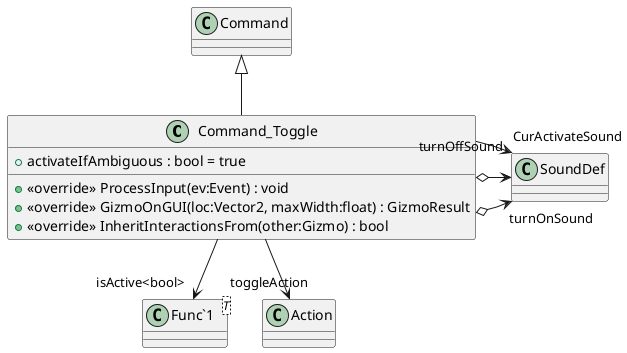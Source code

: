 @startuml
class Command_Toggle {
    + activateIfAmbiguous : bool = true
    + <<override>> ProcessInput(ev:Event) : void
    + <<override>> GizmoOnGUI(loc:Vector2, maxWidth:float) : GizmoResult
    + <<override>> InheritInteractionsFrom(other:Gizmo) : bool
}
class "Func`1"<T> {
}
Command <|-- Command_Toggle
Command_Toggle --> "isActive<bool>" "Func`1"
Command_Toggle --> "toggleAction" Action
Command_Toggle o-> "turnOnSound" SoundDef
Command_Toggle o-> "turnOffSound" SoundDef
Command_Toggle --> "CurActivateSound" SoundDef
@enduml
